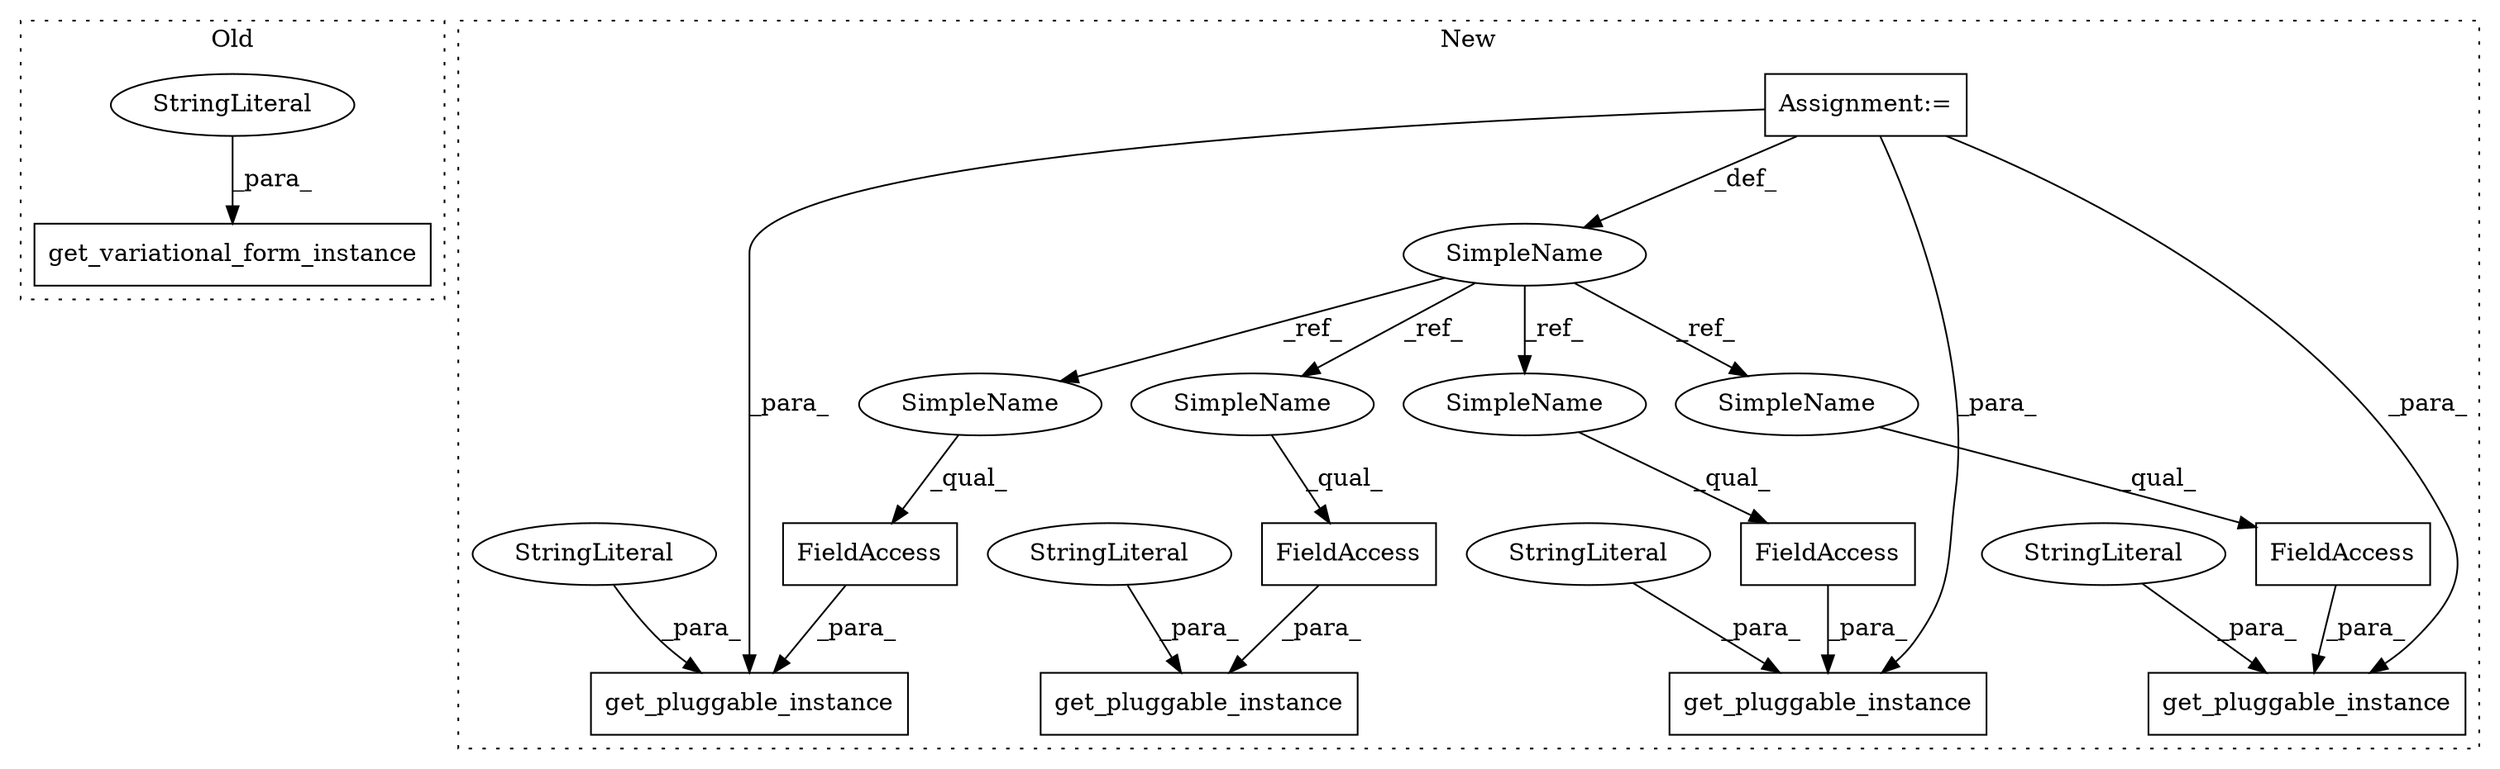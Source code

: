 digraph G {
subgraph cluster0 {
1 [label="get_variational_form_instance" a="32" s="2675,2711" l="30,1" shape="box"];
12 [label="StringLiteral" a="45" s="2705" l="6" shape="ellipse"];
label = "Old";
style="dotted";
}
subgraph cluster1 {
2 [label="get_pluggable_instance" a="32" s="2553,2624" l="23,1" shape="box"];
3 [label="FieldAccess" a="22" s="2576" l="25" shape="box"];
4 [label="SimpleName" a="42" s="2136" l="13" shape="ellipse"];
5 [label="FieldAccess" a="22" s="2418" l="23" shape="box"];
6 [label="get_pluggable_instance" a="32" s="2395,2448" l="23,1" shape="box"];
7 [label="FieldAccess" a="22" s="2244" l="23" shape="box"];
8 [label="get_pluggable_instance" a="32" s="2221,2286" l="23,1" shape="box"];
9 [label="FieldAccess" a="22" s="2704" l="30" shape="box"];
10 [label="get_pluggable_instance" a="32" s="2681,2741" l="23,1" shape="box"];
11 [label="StringLiteral" a="45" s="2735" l="6" shape="ellipse"];
13 [label="StringLiteral" a="45" s="2442" l="6" shape="ellipse"];
14 [label="Assignment:=" a="7" s="2136" l="13" shape="box"];
15 [label="StringLiteral" a="45" s="2268" l="18" shape="ellipse"];
16 [label="StringLiteral" a="45" s="2602" l="22" shape="ellipse"];
17 [label="SimpleName" a="42" s="2576" l="13" shape="ellipse"];
18 [label="SimpleName" a="42" s="2704" l="13" shape="ellipse"];
19 [label="SimpleName" a="42" s="2244" l="13" shape="ellipse"];
20 [label="SimpleName" a="42" s="2418" l="13" shape="ellipse"];
label = "New";
style="dotted";
}
3 -> 2 [label="_para_"];
4 -> 19 [label="_ref_"];
4 -> 18 [label="_ref_"];
4 -> 20 [label="_ref_"];
4 -> 17 [label="_ref_"];
5 -> 6 [label="_para_"];
7 -> 8 [label="_para_"];
9 -> 10 [label="_para_"];
11 -> 10 [label="_para_"];
12 -> 1 [label="_para_"];
13 -> 6 [label="_para_"];
14 -> 4 [label="_def_"];
14 -> 6 [label="_para_"];
14 -> 10 [label="_para_"];
14 -> 8 [label="_para_"];
15 -> 8 [label="_para_"];
16 -> 2 [label="_para_"];
17 -> 3 [label="_qual_"];
18 -> 9 [label="_qual_"];
19 -> 7 [label="_qual_"];
20 -> 5 [label="_qual_"];
}